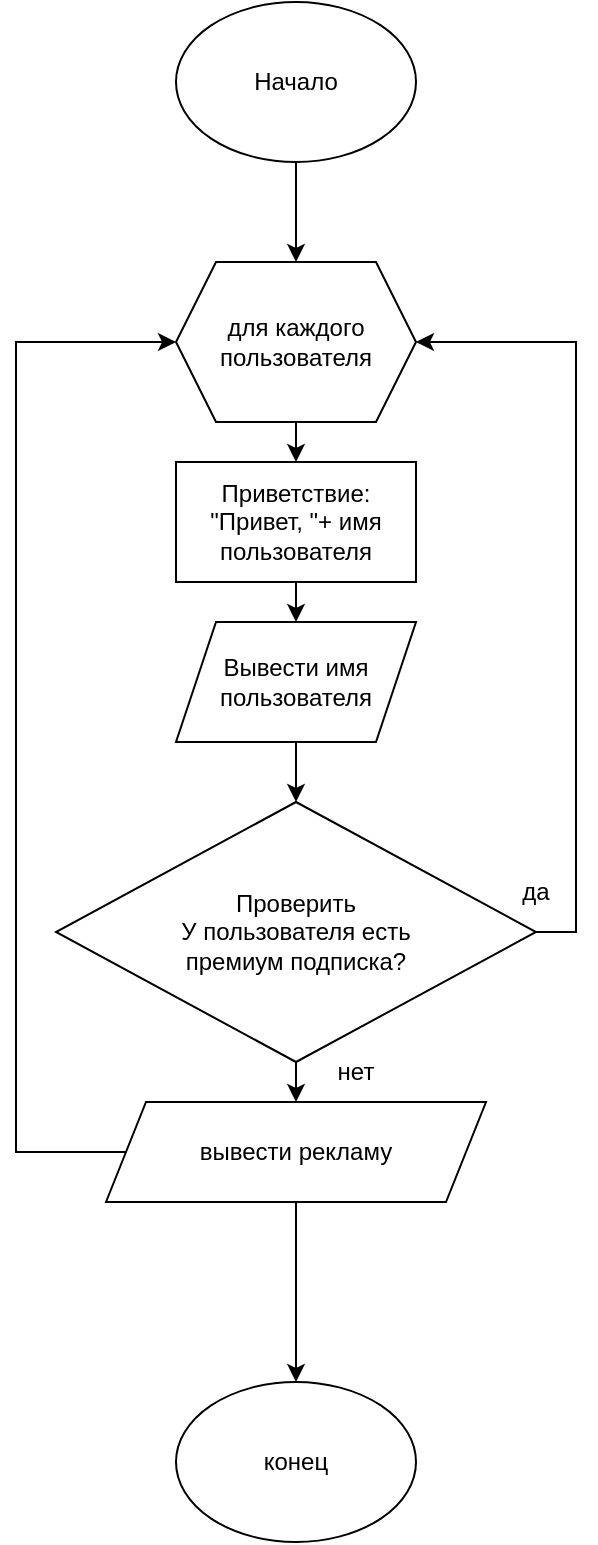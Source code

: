 <mxfile version="20.8.18" type="device"><diagram id="C5RBs43oDa-KdzZeNtuy" name="Page-1"><mxGraphModel dx="936" dy="502" grid="1" gridSize="10" guides="1" tooltips="1" connect="1" arrows="1" fold="1" page="1" pageScale="1" pageWidth="827" pageHeight="1169" math="0" shadow="0"><root><mxCell id="WIyWlLk6GJQsqaUBKTNV-0"/><mxCell id="WIyWlLk6GJQsqaUBKTNV-1" parent="WIyWlLk6GJQsqaUBKTNV-0"/><mxCell id="-qzO191iOft4ZLP8Evwf-9" style="edgeStyle=orthogonalEdgeStyle;rounded=0;orthogonalLoop=1;jettySize=auto;html=1;entryX=0.5;entryY=0;entryDx=0;entryDy=0;" parent="WIyWlLk6GJQsqaUBKTNV-1" source="-qzO191iOft4ZLP8Evwf-0" target="-qzO191iOft4ZLP8Evwf-8" edge="1"><mxGeometry relative="1" as="geometry"/></mxCell><mxCell id="-qzO191iOft4ZLP8Evwf-0" value="Начало" style="ellipse;whiteSpace=wrap;html=1;" parent="WIyWlLk6GJQsqaUBKTNV-1" vertex="1"><mxGeometry x="370" y="70" width="120" height="80" as="geometry"/></mxCell><mxCell id="-qzO191iOft4ZLP8Evwf-7" style="edgeStyle=orthogonalEdgeStyle;rounded=0;orthogonalLoop=1;jettySize=auto;html=1;exitX=0.5;exitY=1;exitDx=0;exitDy=0;entryX=0.5;entryY=0;entryDx=0;entryDy=0;" parent="WIyWlLk6GJQsqaUBKTNV-1" source="-qzO191iOft4ZLP8Evwf-1" target="-qzO191iOft4ZLP8Evwf-6" edge="1"><mxGeometry relative="1" as="geometry"/></mxCell><mxCell id="-qzO191iOft4ZLP8Evwf-1" value="Приветствие: &quot;Привет, &quot;+ имя пользователя" style="whiteSpace=wrap;html=1;" parent="WIyWlLk6GJQsqaUBKTNV-1" vertex="1"><mxGeometry x="370" y="300" width="120" height="60" as="geometry"/></mxCell><mxCell id="-qzO191iOft4ZLP8Evwf-21" style="edgeStyle=orthogonalEdgeStyle;rounded=0;orthogonalLoop=1;jettySize=auto;html=1;exitX=0.5;exitY=1;exitDx=0;exitDy=0;" parent="WIyWlLk6GJQsqaUBKTNV-1" source="-qzO191iOft4ZLP8Evwf-18" target="-qzO191iOft4ZLP8Evwf-15" edge="1"><mxGeometry relative="1" as="geometry"/></mxCell><mxCell id="-qzO191iOft4ZLP8Evwf-22" style="edgeStyle=orthogonalEdgeStyle;rounded=0;orthogonalLoop=1;jettySize=auto;html=1;exitX=0.5;exitY=1;exitDx=0;exitDy=0;entryX=0.5;entryY=0;entryDx=0;entryDy=0;" parent="WIyWlLk6GJQsqaUBKTNV-1" source="-qzO191iOft4ZLP8Evwf-3" target="-qzO191iOft4ZLP8Evwf-18" edge="1"><mxGeometry relative="1" as="geometry"/></mxCell><mxCell id="UZ1gicY0nUXotkM1tFRN-1" style="edgeStyle=orthogonalEdgeStyle;rounded=0;orthogonalLoop=1;jettySize=auto;html=1;exitX=1;exitY=0.5;exitDx=0;exitDy=0;entryX=1;entryY=0.5;entryDx=0;entryDy=0;" edge="1" parent="WIyWlLk6GJQsqaUBKTNV-1" source="-qzO191iOft4ZLP8Evwf-3" target="-qzO191iOft4ZLP8Evwf-8"><mxGeometry relative="1" as="geometry"/></mxCell><mxCell id="-qzO191iOft4ZLP8Evwf-3" value="Проверить &lt;br&gt;У пользователя есть &lt;br&gt;премиум подписка?" style="rhombus;whiteSpace=wrap;html=1;" parent="WIyWlLk6GJQsqaUBKTNV-1" vertex="1"><mxGeometry x="310" y="470" width="240" height="130" as="geometry"/></mxCell><mxCell id="-qzO191iOft4ZLP8Evwf-11" style="edgeStyle=orthogonalEdgeStyle;rounded=0;orthogonalLoop=1;jettySize=auto;html=1;exitX=0.5;exitY=1;exitDx=0;exitDy=0;entryX=0.5;entryY=0;entryDx=0;entryDy=0;" parent="WIyWlLk6GJQsqaUBKTNV-1" source="-qzO191iOft4ZLP8Evwf-6" target="-qzO191iOft4ZLP8Evwf-3" edge="1"><mxGeometry relative="1" as="geometry"/></mxCell><mxCell id="-qzO191iOft4ZLP8Evwf-6" value="Вывести имя пользователя" style="shape=parallelogram;perimeter=parallelogramPerimeter;whiteSpace=wrap;html=1;fixedSize=1;" parent="WIyWlLk6GJQsqaUBKTNV-1" vertex="1"><mxGeometry x="370" y="380" width="120" height="60" as="geometry"/></mxCell><mxCell id="-qzO191iOft4ZLP8Evwf-10" style="edgeStyle=orthogonalEdgeStyle;rounded=0;orthogonalLoop=1;jettySize=auto;html=1;exitX=0.5;exitY=1;exitDx=0;exitDy=0;entryX=0.5;entryY=0;entryDx=0;entryDy=0;" parent="WIyWlLk6GJQsqaUBKTNV-1" source="-qzO191iOft4ZLP8Evwf-8" target="-qzO191iOft4ZLP8Evwf-1" edge="1"><mxGeometry relative="1" as="geometry"/></mxCell><mxCell id="-qzO191iOft4ZLP8Evwf-8" value="для каждого пользователя" style="shape=hexagon;perimeter=hexagonPerimeter2;whiteSpace=wrap;html=1;fixedSize=1;" parent="WIyWlLk6GJQsqaUBKTNV-1" vertex="1"><mxGeometry x="370" y="200" width="120" height="80" as="geometry"/></mxCell><mxCell id="-qzO191iOft4ZLP8Evwf-13" value="да" style="text;html=1;strokeColor=none;fillColor=none;align=center;verticalAlign=middle;whiteSpace=wrap;rounded=0;" parent="WIyWlLk6GJQsqaUBKTNV-1" vertex="1"><mxGeometry x="520" y="500" width="60" height="30" as="geometry"/></mxCell><mxCell id="-qzO191iOft4ZLP8Evwf-15" value="конец" style="ellipse;whiteSpace=wrap;html=1;" parent="WIyWlLk6GJQsqaUBKTNV-1" vertex="1"><mxGeometry x="370" y="760" width="120" height="80" as="geometry"/></mxCell><mxCell id="-qzO191iOft4ZLP8Evwf-17" value="нет" style="text;html=1;strokeColor=none;fillColor=none;align=center;verticalAlign=middle;whiteSpace=wrap;rounded=0;" parent="WIyWlLk6GJQsqaUBKTNV-1" vertex="1"><mxGeometry x="430" y="590" width="60" height="30" as="geometry"/></mxCell><mxCell id="UZ1gicY0nUXotkM1tFRN-0" style="edgeStyle=orthogonalEdgeStyle;rounded=0;orthogonalLoop=1;jettySize=auto;html=1;exitX=0;exitY=0.5;exitDx=0;exitDy=0;entryX=0;entryY=0.5;entryDx=0;entryDy=0;" edge="1" parent="WIyWlLk6GJQsqaUBKTNV-1" source="-qzO191iOft4ZLP8Evwf-18" target="-qzO191iOft4ZLP8Evwf-8"><mxGeometry relative="1" as="geometry"><Array as="points"><mxPoint x="290" y="645"/><mxPoint x="290" y="240"/></Array></mxGeometry></mxCell><mxCell id="-qzO191iOft4ZLP8Evwf-18" value="вывести рекламу" style="shape=parallelogram;perimeter=parallelogramPerimeter;whiteSpace=wrap;html=1;fixedSize=1;" parent="WIyWlLk6GJQsqaUBKTNV-1" vertex="1"><mxGeometry x="335" y="620" width="190" height="50" as="geometry"/></mxCell></root></mxGraphModel></diagram></mxfile>